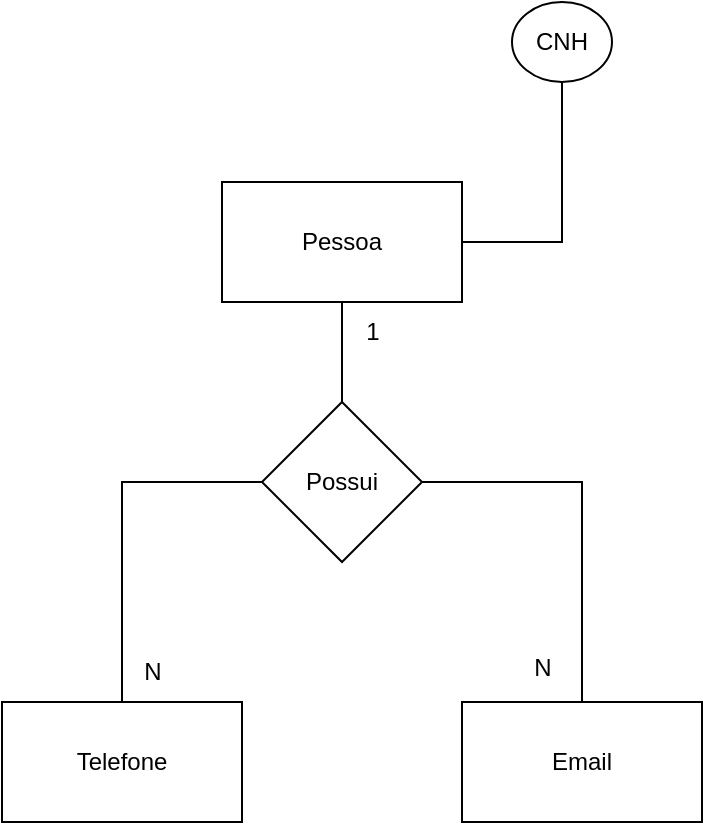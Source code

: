 <mxfile version="21.6.5" type="device">
  <diagram name="Página-1" id="5T6sZ5ecjL1OTUMXHCH_">
    <mxGraphModel dx="1050" dy="590" grid="1" gridSize="10" guides="1" tooltips="1" connect="1" arrows="1" fold="1" page="1" pageScale="1" pageWidth="827" pageHeight="1169" math="0" shadow="0">
      <root>
        <mxCell id="0" />
        <mxCell id="1" parent="0" />
        <mxCell id="w3V95xOEIkDzIVadKe2P-5" style="edgeStyle=orthogonalEdgeStyle;rounded=0;orthogonalLoop=1;jettySize=auto;html=1;entryX=0.5;entryY=0;entryDx=0;entryDy=0;endArrow=none;endFill=0;" edge="1" parent="1" source="w3V95xOEIkDzIVadKe2P-1" target="w3V95xOEIkDzIVadKe2P-4">
          <mxGeometry relative="1" as="geometry" />
        </mxCell>
        <mxCell id="w3V95xOEIkDzIVadKe2P-12" style="edgeStyle=orthogonalEdgeStyle;rounded=0;orthogonalLoop=1;jettySize=auto;html=1;entryX=0.5;entryY=1;entryDx=0;entryDy=0;endArrow=none;endFill=0;" edge="1" parent="1" source="w3V95xOEIkDzIVadKe2P-1" target="w3V95xOEIkDzIVadKe2P-11">
          <mxGeometry relative="1" as="geometry" />
        </mxCell>
        <mxCell id="w3V95xOEIkDzIVadKe2P-1" value="Pessoa" style="rounded=0;whiteSpace=wrap;html=1;" vertex="1" parent="1">
          <mxGeometry x="380" y="170" width="120" height="60" as="geometry" />
        </mxCell>
        <mxCell id="w3V95xOEIkDzIVadKe2P-2" value="Telefone" style="rounded=0;whiteSpace=wrap;html=1;" vertex="1" parent="1">
          <mxGeometry x="270" y="430" width="120" height="60" as="geometry" />
        </mxCell>
        <mxCell id="w3V95xOEIkDzIVadKe2P-3" value="Email" style="rounded=0;whiteSpace=wrap;html=1;" vertex="1" parent="1">
          <mxGeometry x="500" y="430" width="120" height="60" as="geometry" />
        </mxCell>
        <mxCell id="w3V95xOEIkDzIVadKe2P-6" style="edgeStyle=orthogonalEdgeStyle;rounded=0;orthogonalLoop=1;jettySize=auto;html=1;entryX=0.5;entryY=0;entryDx=0;entryDy=0;endArrow=none;endFill=0;" edge="1" parent="1" source="w3V95xOEIkDzIVadKe2P-4" target="w3V95xOEIkDzIVadKe2P-3">
          <mxGeometry relative="1" as="geometry" />
        </mxCell>
        <mxCell id="w3V95xOEIkDzIVadKe2P-7" style="edgeStyle=orthogonalEdgeStyle;rounded=0;orthogonalLoop=1;jettySize=auto;html=1;entryX=0.5;entryY=0;entryDx=0;entryDy=0;endArrow=none;endFill=0;" edge="1" parent="1" source="w3V95xOEIkDzIVadKe2P-4" target="w3V95xOEIkDzIVadKe2P-2">
          <mxGeometry relative="1" as="geometry">
            <mxPoint x="340" y="410" as="targetPoint" />
          </mxGeometry>
        </mxCell>
        <mxCell id="w3V95xOEIkDzIVadKe2P-4" value="Possui" style="rhombus;whiteSpace=wrap;html=1;" vertex="1" parent="1">
          <mxGeometry x="400" y="280" width="80" height="80" as="geometry" />
        </mxCell>
        <mxCell id="w3V95xOEIkDzIVadKe2P-8" value="N" style="text;html=1;align=center;verticalAlign=middle;resizable=0;points=[];autosize=1;strokeColor=none;fillColor=none;" vertex="1" parent="1">
          <mxGeometry x="525" y="398" width="30" height="30" as="geometry" />
        </mxCell>
        <mxCell id="w3V95xOEIkDzIVadKe2P-9" value="N" style="text;html=1;align=center;verticalAlign=middle;resizable=0;points=[];autosize=1;strokeColor=none;fillColor=none;" vertex="1" parent="1">
          <mxGeometry x="330" y="400" width="30" height="30" as="geometry" />
        </mxCell>
        <mxCell id="w3V95xOEIkDzIVadKe2P-10" value="1" style="text;html=1;align=center;verticalAlign=middle;resizable=0;points=[];autosize=1;strokeColor=none;fillColor=none;" vertex="1" parent="1">
          <mxGeometry x="440" y="230" width="30" height="30" as="geometry" />
        </mxCell>
        <mxCell id="w3V95xOEIkDzIVadKe2P-11" value="CNH" style="ellipse;whiteSpace=wrap;html=1;" vertex="1" parent="1">
          <mxGeometry x="525" y="80" width="50" height="40" as="geometry" />
        </mxCell>
      </root>
    </mxGraphModel>
  </diagram>
</mxfile>
